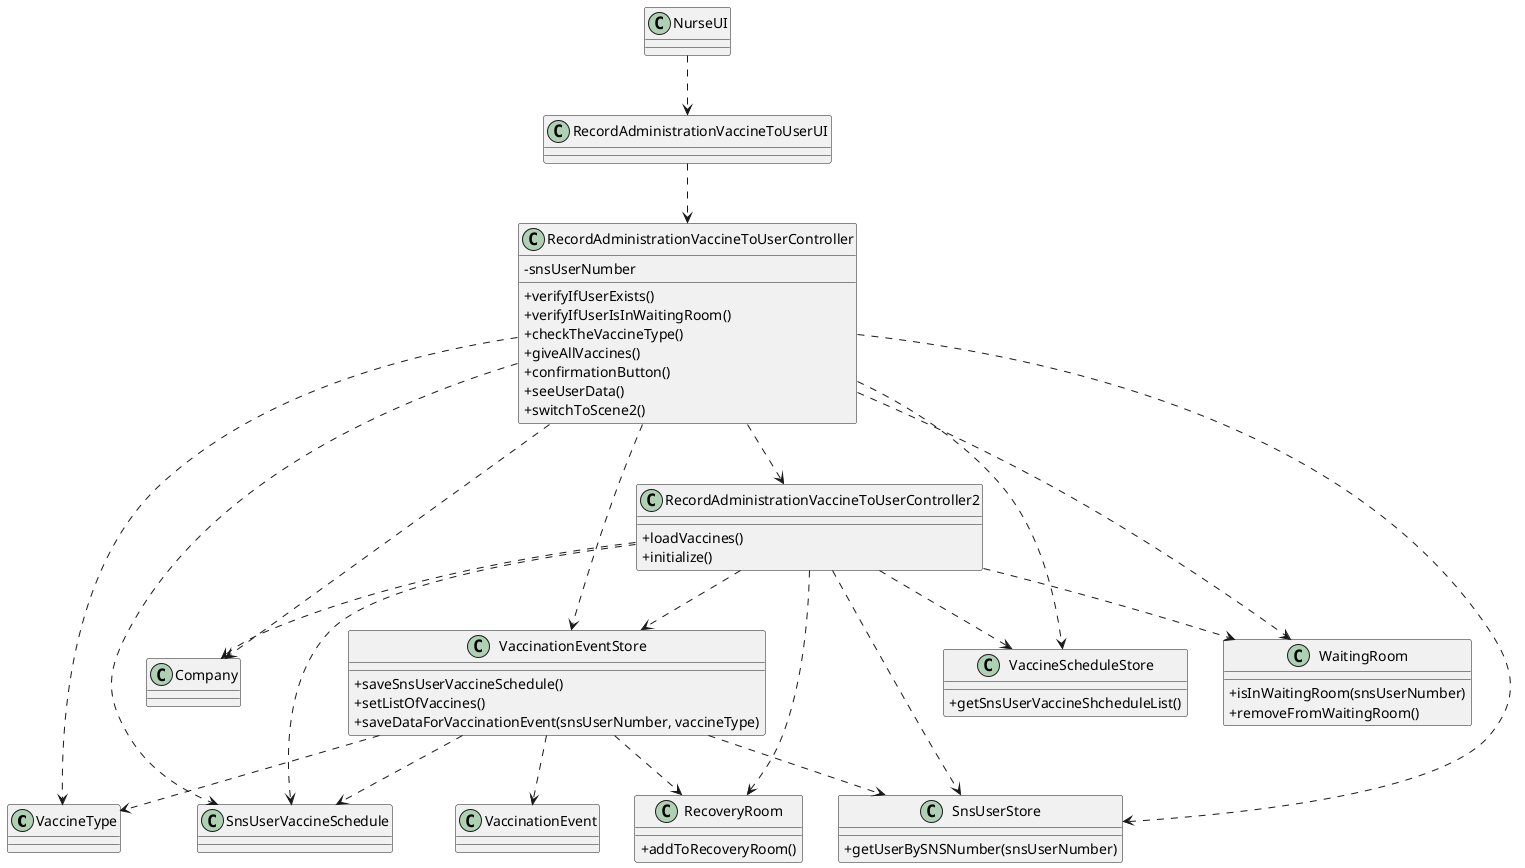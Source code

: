 @startuml
skinparam classAttributeIconSize 0

class VaccineType
class Company
class VaccinationEvent
class SnsUserVaccineSchedule
class NurseUI
class RecordAdministrationVaccineToUserUI

class VaccineScheduleStore {
  + getSnsUserVaccineShcheduleList()
}

class RecordAdministrationVaccineToUserController2 {
  + loadVaccines()
  + initialize()
}

class WaitingRoom {
  + isInWaitingRoom(snsUserNumber)
  + removeFromWaitingRoom()
}

class VaccinationEventStore {
  + saveSnsUserVaccineSchedule()
  + setListOfVaccines()
  + saveDataForVaccinationEvent(snsUserNumber, vaccineType)
}

class SnsUserStore {
  + getUserBySNSNumber(snsUserNumber)
}

class RecordAdministrationVaccineToUserController {
    - snsUserNumber

  + verifyIfUserExists()
  + verifyIfUserIsInWaitingRoom()
  + checkTheVaccineType()
  + giveAllVaccines()
  + confirmationButton()
  + seeUserData()
  + switchToScene2()
}

class RecoveryRoom{
  + addToRecoveryRoom()
}

NurseUI ..> RecordAdministrationVaccineToUserUI

RecordAdministrationVaccineToUserUI ..> RecordAdministrationVaccineToUserController

RecordAdministrationVaccineToUserController ..> SnsUserStore
RecordAdministrationVaccineToUserController ..> WaitingRoom
RecordAdministrationVaccineToUserController ..> RecordAdministrationVaccineToUserController2
RecordAdministrationVaccineToUserController ..> VaccinationEventStore
RecordAdministrationVaccineToUserController ..> VaccineType
RecordAdministrationVaccineToUserController ..> VaccineScheduleStore
RecordAdministrationVaccineToUserController ..> Company
RecordAdministrationVaccineToUserController ..> SnsUserVaccineSchedule

RecordAdministrationVaccineToUserController2 ..> WaitingRoom
RecordAdministrationVaccineToUserController2 ..> SnsUserStore
RecordAdministrationVaccineToUserController2 ..> VaccinationEventStore
RecordAdministrationVaccineToUserController2 ..> RecoveryRoom
RecordAdministrationVaccineToUserController2 ..> Company
RecordAdministrationVaccineToUserController2 ..> VaccineScheduleStore
RecordAdministrationVaccineToUserController2 ..> SnsUserVaccineSchedule

VaccinationEventStore ..> VaccineType
VaccinationEventStore ..> RecoveryRoom
VaccinationEventStore ..> SnsUserStore
VaccinationEventStore ..> VaccinationEvent
VaccinationEventStore ..> SnsUserVaccineSchedule

@enduml